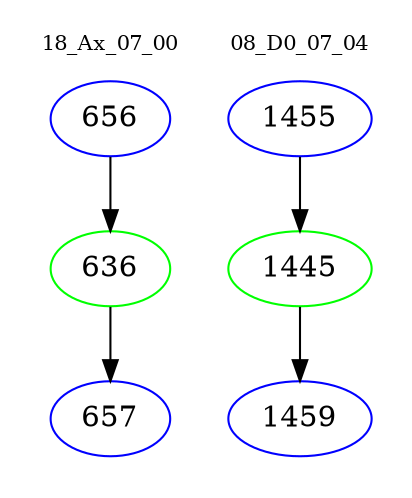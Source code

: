 digraph{
subgraph cluster_0 {
color = white
label = "18_Ax_07_00";
fontsize=10;
T0_656 [label="656", color="blue"]
T0_656 -> T0_636 [color="black"]
T0_636 [label="636", color="green"]
T0_636 -> T0_657 [color="black"]
T0_657 [label="657", color="blue"]
}
subgraph cluster_1 {
color = white
label = "08_D0_07_04";
fontsize=10;
T1_1455 [label="1455", color="blue"]
T1_1455 -> T1_1445 [color="black"]
T1_1445 [label="1445", color="green"]
T1_1445 -> T1_1459 [color="black"]
T1_1459 [label="1459", color="blue"]
}
}
